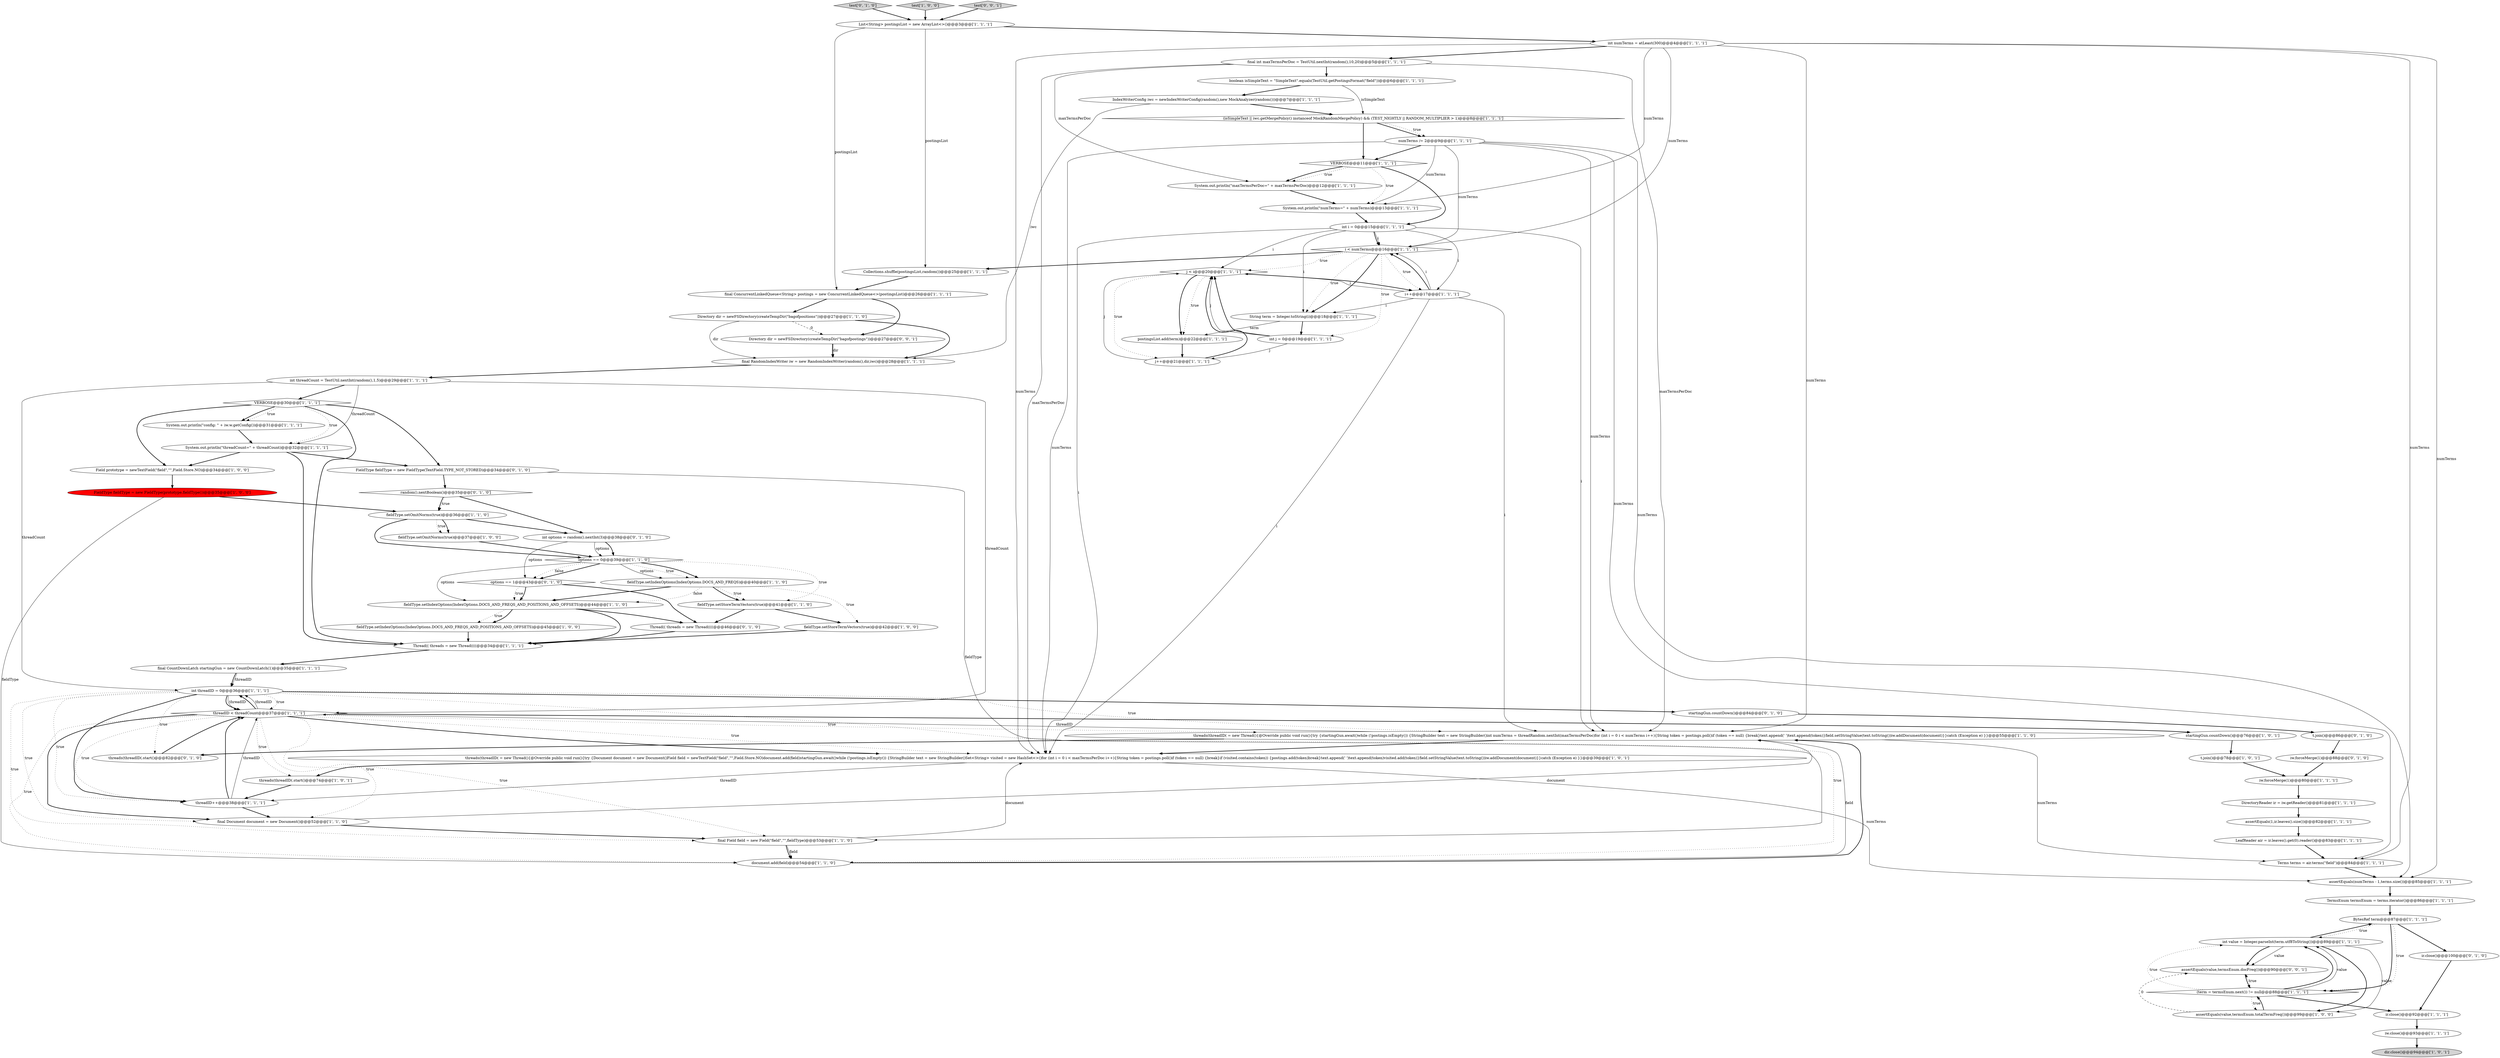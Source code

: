 digraph {
29 [style = filled, label = "Thread(( threads = new Thread((((@@@34@@@['1', '1', '1']", fillcolor = white, shape = ellipse image = "AAA0AAABBB1BBB"];
54 [style = filled, label = "Field prototype = newTextField(\"field\",\"\",Field.Store.NO)@@@34@@@['1', '0', '0']", fillcolor = white, shape = ellipse image = "AAA0AAABBB1BBB"];
11 [style = filled, label = "t.join()@@@78@@@['1', '0', '1']", fillcolor = white, shape = ellipse image = "AAA0AAABBB1BBB"];
15 [style = filled, label = "i < numTerms@@@16@@@['1', '1', '1']", fillcolor = white, shape = diamond image = "AAA0AAABBB1BBB"];
48 [style = filled, label = "System.out.println(\"maxTermsPerDoc=\" + maxTermsPerDoc)@@@12@@@['1', '1', '1']", fillcolor = white, shape = ellipse image = "AAA0AAABBB1BBB"];
4 [style = filled, label = "final RandomIndexWriter iw = new RandomIndexWriter(random(),dir,iwc)@@@28@@@['1', '1', '1']", fillcolor = white, shape = ellipse image = "AAA0AAABBB1BBB"];
56 [style = filled, label = "j < i@@@20@@@['1', '1', '1']", fillcolor = white, shape = diamond image = "AAA0AAABBB1BBB"];
46 [style = filled, label = "VERBOSE@@@30@@@['1', '1', '1']", fillcolor = white, shape = diamond image = "AAA0AAABBB1BBB"];
9 [style = filled, label = "int threadCount = TestUtil.nextInt(random(),1,5)@@@29@@@['1', '1', '1']", fillcolor = white, shape = ellipse image = "AAA0AAABBB1BBB"];
61 [style = filled, label = "j++@@@21@@@['1', '1', '1']", fillcolor = white, shape = ellipse image = "AAA0AAABBB1BBB"];
57 [style = filled, label = "i++@@@17@@@['1', '1', '1']", fillcolor = white, shape = ellipse image = "AAA0AAABBB1BBB"];
14 [style = filled, label = "final CountDownLatch startingGun = new CountDownLatch(1)@@@35@@@['1', '1', '1']", fillcolor = white, shape = ellipse image = "AAA0AAABBB1BBB"];
19 [style = filled, label = "final ConcurrentLinkedQueue<String> postings = new ConcurrentLinkedQueue<>(postingsList)@@@26@@@['1', '1', '1']", fillcolor = white, shape = ellipse image = "AAA0AAABBB1BBB"];
42 [style = filled, label = "threadID < threadCount@@@37@@@['1', '1', '1']", fillcolor = white, shape = diamond image = "AAA0AAABBB1BBB"];
64 [style = filled, label = "int options = random().nextInt(3)@@@38@@@['0', '1', '0']", fillcolor = white, shape = ellipse image = "AAA0AAABBB2BBB"];
36 [style = filled, label = "System.out.println(\"numTerms=\" + numTerms)@@@13@@@['1', '1', '1']", fillcolor = white, shape = ellipse image = "AAA0AAABBB1BBB"];
73 [style = filled, label = "threads(threadID(.start()@@@82@@@['0', '1', '0']", fillcolor = white, shape = ellipse image = "AAA0AAABBB2BBB"];
76 [style = filled, label = "Directory dir = newFSDirectory(createTempDir(\"bagofpostings\"))@@@27@@@['0', '0', '1']", fillcolor = white, shape = ellipse image = "AAA0AAABBB3BBB"];
1 [style = filled, label = "int value = Integer.parseInt(term.utf8ToString())@@@89@@@['1', '1', '1']", fillcolor = white, shape = ellipse image = "AAA0AAABBB1BBB"];
67 [style = filled, label = "t.join()@@@86@@@['0', '1', '0']", fillcolor = white, shape = ellipse image = "AAA0AAABBB2BBB"];
25 [style = filled, label = "threads(threadID( = new Thread(){@Override public void run(){try {startingGun.await()while (!postings.isEmpty()) {StringBuilder text = new StringBuilder()int numTerms = threadRandom.nextInt(maxTermsPerDoc)for (int i = 0 i < numTerms i++){String token = postings.poll()if (token == null) {break}text.append(' ')text.append(token)}field.setStringValue(text.toString())iw.addDocument(document)}}catch (Exception e) }}@@@55@@@['1', '1', '0']", fillcolor = white, shape = ellipse image = "AAA0AAABBB1BBB"];
77 [style = filled, label = "assertEquals(value,termsEnum.docFreq())@@@90@@@['0', '0', '1']", fillcolor = white, shape = ellipse image = "AAA0AAABBB3BBB"];
21 [style = filled, label = "BytesRef term@@@87@@@['1', '1', '1']", fillcolor = white, shape = ellipse image = "AAA0AAABBB1BBB"];
51 [style = filled, label = "startingGun.countDown()@@@76@@@['1', '0', '1']", fillcolor = white, shape = ellipse image = "AAA0AAABBB1BBB"];
66 [style = filled, label = "ir.close()@@@100@@@['0', '1', '0']", fillcolor = white, shape = ellipse image = "AAA0AAABBB2BBB"];
58 [style = filled, label = "fieldType.setIndexOptions(IndexOptions.DOCS_AND_FREQS_AND_POSITIONS_AND_OFFSETS)@@@44@@@['1', '1', '0']", fillcolor = white, shape = ellipse image = "AAA0AAABBB1BBB"];
5 [style = filled, label = "fieldType.setIndexOptions(IndexOptions.DOCS_AND_FREQS)@@@40@@@['1', '1', '0']", fillcolor = white, shape = ellipse image = "AAA0AAABBB1BBB"];
13 [style = filled, label = "int j = 0@@@19@@@['1', '1', '1']", fillcolor = white, shape = ellipse image = "AAA0AAABBB1BBB"];
28 [style = filled, label = "String term = Integer.toString(i)@@@18@@@['1', '1', '1']", fillcolor = white, shape = ellipse image = "AAA0AAABBB1BBB"];
35 [style = filled, label = "fieldType.setStoreTermVectors(true)@@@41@@@['1', '1', '0']", fillcolor = white, shape = ellipse image = "AAA0AAABBB1BBB"];
40 [style = filled, label = "VERBOSE@@@11@@@['1', '1', '1']", fillcolor = white, shape = diamond image = "AAA0AAABBB1BBB"];
50 [style = filled, label = "dir.close()@@@94@@@['1', '0', '1']", fillcolor = lightgray, shape = ellipse image = "AAA0AAABBB1BBB"];
37 [style = filled, label = "final int maxTermsPerDoc = TestUtil.nextInt(random(),10,20)@@@5@@@['1', '1', '1']", fillcolor = white, shape = ellipse image = "AAA0AAABBB1BBB"];
53 [style = filled, label = "System.out.println(\"threadCount=\" + threadCount)@@@32@@@['1', '1', '1']", fillcolor = white, shape = ellipse image = "AAA0AAABBB1BBB"];
69 [style = filled, label = "test['0', '1', '0']", fillcolor = lightgray, shape = diamond image = "AAA0AAABBB2BBB"];
72 [style = filled, label = "random().nextBoolean()@@@35@@@['0', '1', '0']", fillcolor = white, shape = diamond image = "AAA0AAABBB2BBB"];
18 [style = filled, label = "postingsList.add(term)@@@22@@@['1', '1', '1']", fillcolor = white, shape = ellipse image = "AAA0AAABBB1BBB"];
24 [style = filled, label = "FieldType fieldType = new FieldType(prototype.fieldType())@@@35@@@['1', '0', '0']", fillcolor = red, shape = ellipse image = "AAA1AAABBB1BBB"];
52 [style = filled, label = "ir.close()@@@92@@@['1', '1', '1']", fillcolor = white, shape = ellipse image = "AAA0AAABBB1BBB"];
74 [style = filled, label = "iw.forceMerge(1)@@@88@@@['0', '1', '0']", fillcolor = white, shape = ellipse image = "AAA0AAABBB2BBB"];
39 [style = filled, label = "final Document document = new Document()@@@52@@@['1', '1', '0']", fillcolor = white, shape = ellipse image = "AAA0AAABBB1BBB"];
59 [style = filled, label = "options == 0@@@39@@@['1', '1', '0']", fillcolor = white, shape = diamond image = "AAA0AAABBB1BBB"];
55 [style = filled, label = "Terms terms = air.terms(\"field\")@@@84@@@['1', '1', '1']", fillcolor = white, shape = ellipse image = "AAA0AAABBB1BBB"];
62 [style = filled, label = "Collections.shuffle(postingsList,random())@@@25@@@['1', '1', '1']", fillcolor = white, shape = ellipse image = "AAA0AAABBB1BBB"];
68 [style = filled, label = "FieldType fieldType = new FieldType(TextField.TYPE_NOT_STORED)@@@34@@@['0', '1', '0']", fillcolor = white, shape = ellipse image = "AAA0AAABBB2BBB"];
7 [style = filled, label = "IndexWriterConfig iwc = newIndexWriterConfig(random(),new MockAnalyzer(random()))@@@7@@@['1', '1', '1']", fillcolor = white, shape = ellipse image = "AAA0AAABBB1BBB"];
71 [style = filled, label = "Thread(( threads = new Thread((((@@@46@@@['0', '1', '0']", fillcolor = white, shape = ellipse image = "AAA0AAABBB2BBB"];
49 [style = filled, label = "assertEquals(numTerms - 1,terms.size())@@@85@@@['1', '1', '1']", fillcolor = white, shape = ellipse image = "AAA0AAABBB1BBB"];
47 [style = filled, label = "(isSimpleText || iwc.getMergePolicy() instanceof MockRandomMergePolicy) && (TEST_NIGHTLY || RANDOM_MULTIPLIER > 1)@@@8@@@['1', '1', '1']", fillcolor = white, shape = diamond image = "AAA0AAABBB1BBB"];
0 [style = filled, label = "iw.forceMerge(1)@@@80@@@['1', '1', '1']", fillcolor = white, shape = ellipse image = "AAA0AAABBB1BBB"];
38 [style = filled, label = "threadID++@@@38@@@['1', '1', '1']", fillcolor = white, shape = ellipse image = "AAA0AAABBB1BBB"];
31 [style = filled, label = "test['1', '0', '0']", fillcolor = lightgray, shape = diamond image = "AAA0AAABBB1BBB"];
65 [style = filled, label = "startingGun.countDown()@@@84@@@['0', '1', '0']", fillcolor = white, shape = ellipse image = "AAA0AAABBB2BBB"];
16 [style = filled, label = "final Field field = new Field(\"field\",\"\",fieldType)@@@53@@@['1', '1', '0']", fillcolor = white, shape = ellipse image = "AAA0AAABBB1BBB"];
8 [style = filled, label = "Directory dir = newFSDirectory(createTempDir(\"bagofpositions\"))@@@27@@@['1', '1', '0']", fillcolor = white, shape = ellipse image = "AAA0AAABBB1BBB"];
63 [style = filled, label = "TermsEnum termsEnum = terms.iterator()@@@86@@@['1', '1', '1']", fillcolor = white, shape = ellipse image = "AAA0AAABBB1BBB"];
70 [style = filled, label = "options == 1@@@43@@@['0', '1', '0']", fillcolor = white, shape = diamond image = "AAA0AAABBB2BBB"];
3 [style = filled, label = "(term = termsEnum.next()) != null@@@88@@@['1', '1', '1']", fillcolor = white, shape = diamond image = "AAA0AAABBB1BBB"];
6 [style = filled, label = "numTerms /= 2@@@9@@@['1', '1', '1']", fillcolor = white, shape = ellipse image = "AAA0AAABBB1BBB"];
23 [style = filled, label = "fieldType.setIndexOptions(IndexOptions.DOCS_AND_FREQS_AND_POSITIONS_AND_OFFSETS)@@@45@@@['1', '0', '0']", fillcolor = white, shape = ellipse image = "AAA0AAABBB1BBB"];
27 [style = filled, label = "List<String> postingsList = new ArrayList<>()@@@3@@@['1', '1', '1']", fillcolor = white, shape = ellipse image = "AAA0AAABBB1BBB"];
10 [style = filled, label = "threads(threadID( = new Thread(){@Override public void run(){try {Document document = new Document()Field field = newTextField(\"field\",\"\",Field.Store.NO)document.add(field)startingGun.await()while (!postings.isEmpty()) {StringBuilder text = new StringBuilder()Set<String> visited = new HashSet<>()for (int i = 0 i < maxTermsPerDoc i++){String token = postings.poll()if (token == null) {break}if (visited.contains(token)) {postings.add(token)break}text.append(' ')text.append(token)visited.add(token)}field.setStringValue(text.toString())iw.addDocument(document)}}catch (Exception e) }}@@@39@@@['1', '0', '1']", fillcolor = white, shape = ellipse image = "AAA0AAABBB1BBB"];
41 [style = filled, label = "System.out.println(\"config: \" + iw.w.getConfig())@@@31@@@['1', '1', '1']", fillcolor = white, shape = ellipse image = "AAA0AAABBB1BBB"];
32 [style = filled, label = "assertEquals(1,ir.leaves().size())@@@82@@@['1', '1', '1']", fillcolor = white, shape = ellipse image = "AAA0AAABBB1BBB"];
33 [style = filled, label = "fieldType.setStoreTermVectors(true)@@@42@@@['1', '0', '0']", fillcolor = white, shape = ellipse image = "AAA0AAABBB1BBB"];
34 [style = filled, label = "DirectoryReader ir = iw.getReader()@@@81@@@['1', '1', '1']", fillcolor = white, shape = ellipse image = "AAA0AAABBB1BBB"];
43 [style = filled, label = "int i = 0@@@15@@@['1', '1', '1']", fillcolor = white, shape = ellipse image = "AAA0AAABBB1BBB"];
60 [style = filled, label = "int threadID = 0@@@36@@@['1', '1', '1']", fillcolor = white, shape = ellipse image = "AAA0AAABBB1BBB"];
22 [style = filled, label = "fieldType.setOmitNorms(true)@@@37@@@['1', '0', '0']", fillcolor = white, shape = ellipse image = "AAA0AAABBB1BBB"];
17 [style = filled, label = "assertEquals(value,termsEnum.totalTermFreq())@@@99@@@['1', '0', '0']", fillcolor = white, shape = ellipse image = "AAA0AAABBB1BBB"];
2 [style = filled, label = "document.add(field)@@@54@@@['1', '1', '0']", fillcolor = white, shape = ellipse image = "AAA0AAABBB1BBB"];
30 [style = filled, label = "int numTerms = atLeast(300)@@@4@@@['1', '1', '1']", fillcolor = white, shape = ellipse image = "AAA0AAABBB1BBB"];
12 [style = filled, label = "boolean isSimpleText = \"SimpleText\".equals(TestUtil.getPostingsFormat(\"field\"))@@@6@@@['1', '1', '1']", fillcolor = white, shape = ellipse image = "AAA0AAABBB1BBB"];
45 [style = filled, label = "threads(threadID(.start()@@@74@@@['1', '0', '1']", fillcolor = white, shape = ellipse image = "AAA0AAABBB1BBB"];
44 [style = filled, label = "LeafReader air = ir.leaves().get(0).reader()@@@83@@@['1', '1', '1']", fillcolor = white, shape = ellipse image = "AAA0AAABBB1BBB"];
75 [style = filled, label = "test['0', '0', '1']", fillcolor = lightgray, shape = diamond image = "AAA0AAABBB3BBB"];
20 [style = filled, label = "fieldType.setOmitNorms(true)@@@36@@@['1', '1', '0']", fillcolor = white, shape = ellipse image = "AAA0AAABBB1BBB"];
26 [style = filled, label = "iw.close()@@@93@@@['1', '1', '1']", fillcolor = white, shape = ellipse image = "AAA0AAABBB1BBB"];
65->67 [style = bold, label=""];
25->73 [style = bold, label=""];
37->48 [style = solid, label="maxTermsPerDoc"];
25->42 [style = solid, label="threadID"];
46->53 [style = dotted, label="true"];
5->58 [style = dotted, label="false"];
61->56 [style = bold, label=""];
6->15 [style = solid, label="numTerms"];
43->28 [style = solid, label="i"];
66->52 [style = bold, label=""];
55->49 [style = bold, label=""];
13->61 [style = solid, label="j"];
61->56 [style = solid, label="j"];
28->18 [style = solid, label="term"];
9->60 [style = solid, label="threadCount"];
42->60 [style = bold, label=""];
60->38 [style = dotted, label="true"];
53->54 [style = bold, label=""];
40->36 [style = dotted, label="true"];
38->42 [style = bold, label=""];
38->39 [style = bold, label=""];
57->25 [style = solid, label="i"];
12->7 [style = bold, label=""];
14->60 [style = solid, label="threadID"];
37->10 [style = solid, label="maxTermsPerDoc"];
23->29 [style = bold, label=""];
7->4 [style = solid, label="iwc"];
22->59 [style = bold, label=""];
12->47 [style = solid, label="isSimpleText"];
18->61 [style = bold, label=""];
76->4 [style = bold, label=""];
70->71 [style = bold, label=""];
46->54 [style = bold, label=""];
6->49 [style = solid, label="numTerms"];
39->25 [style = solid, label="document"];
1->21 [style = bold, label=""];
56->61 [style = dotted, label="true"];
45->38 [style = bold, label=""];
29->14 [style = bold, label=""];
30->36 [style = solid, label="numTerms"];
42->38 [style = dotted, label="true"];
60->65 [style = bold, label=""];
25->10 [style = bold, label=""];
34->32 [style = bold, label=""];
38->42 [style = solid, label="threadID"];
49->63 [style = bold, label=""];
8->4 [style = bold, label=""];
60->42 [style = dotted, label="true"];
15->57 [style = dotted, label="true"];
2->25 [style = bold, label=""];
51->11 [style = bold, label=""];
71->29 [style = bold, label=""];
59->58 [style = solid, label="options"];
21->3 [style = bold, label=""];
53->29 [style = bold, label=""];
57->10 [style = solid, label="i"];
58->23 [style = dotted, label="true"];
47->6 [style = bold, label=""];
1->77 [style = solid, label="value"];
30->15 [style = solid, label="numTerms"];
9->53 [style = solid, label="threadCount"];
68->72 [style = bold, label=""];
25->55 [style = solid, label="numTerms"];
70->58 [style = dotted, label="true"];
27->30 [style = bold, label=""];
40->48 [style = dotted, label="true"];
27->19 [style = solid, label="postingsList"];
14->60 [style = bold, label=""];
68->16 [style = solid, label="fieldType"];
5->33 [style = dotted, label="true"];
59->5 [style = dotted, label="true"];
56->57 [style = bold, label=""];
72->20 [style = bold, label=""];
1->17 [style = solid, label="value"];
8->76 [style = dashed, label="0"];
46->41 [style = bold, label=""];
6->25 [style = solid, label="numTerms"];
1->17 [style = bold, label=""];
60->42 [style = solid, label="threadID"];
76->4 [style = solid, label="dir"];
33->29 [style = bold, label=""];
24->20 [style = bold, label=""];
41->53 [style = bold, label=""];
27->62 [style = solid, label="postingsList"];
57->28 [style = solid, label="i"];
0->34 [style = bold, label=""];
8->4 [style = solid, label="dir"];
15->13 [style = dotted, label="true"];
60->39 [style = dotted, label="true"];
60->25 [style = dotted, label="true"];
44->55 [style = bold, label=""];
35->71 [style = bold, label=""];
31->27 [style = bold, label=""];
37->25 [style = solid, label="maxTermsPerDoc"];
3->77 [style = dotted, label="true"];
10->45 [style = bold, label=""];
53->68 [style = bold, label=""];
46->68 [style = bold, label=""];
42->16 [style = dotted, label="true"];
3->17 [style = dotted, label="true"];
43->25 [style = solid, label="i"];
20->22 [style = dotted, label="true"];
56->18 [style = bold, label=""];
42->45 [style = dotted, label="true"];
3->1 [style = dotted, label="true"];
72->64 [style = bold, label=""];
43->15 [style = solid, label="i"];
21->66 [style = bold, label=""];
13->56 [style = solid, label="j"];
52->26 [style = bold, label=""];
36->43 [style = bold, label=""];
19->76 [style = bold, label=""];
4->9 [style = bold, label=""];
42->39 [style = dotted, label="true"];
60->16 [style = dotted, label="true"];
39->16 [style = bold, label=""];
16->10 [style = solid, label="document"];
3->1 [style = bold, label=""];
6->10 [style = solid, label="numTerms"];
47->40 [style = bold, label=""];
42->39 [style = bold, label=""];
17->77 [style = dashed, label="0"];
9->46 [style = bold, label=""];
62->19 [style = bold, label=""];
64->59 [style = bold, label=""];
10->38 [style = solid, label="threadID"];
59->5 [style = bold, label=""];
30->55 [style = solid, label="numTerms"];
60->38 [style = bold, label=""];
6->55 [style = solid, label="numTerms"];
42->51 [style = bold, label=""];
46->29 [style = bold, label=""];
37->12 [style = bold, label=""];
64->70 [style = solid, label="options"];
42->2 [style = dotted, label="true"];
15->28 [style = dotted, label="true"];
59->5 [style = solid, label="options"];
54->24 [style = bold, label=""];
5->35 [style = dotted, label="true"];
10->49 [style = solid, label="numTerms"];
15->28 [style = bold, label=""];
58->23 [style = bold, label=""];
6->36 [style = solid, label="numTerms"];
1->77 [style = bold, label=""];
57->15 [style = bold, label=""];
20->64 [style = bold, label=""];
69->27 [style = bold, label=""];
59->70 [style = bold, label=""];
21->3 [style = dotted, label="true"];
32->44 [style = bold, label=""];
17->3 [style = bold, label=""];
57->15 [style = solid, label="i"];
30->25 [style = solid, label="numTerms"];
57->56 [style = solid, label="i"];
5->58 [style = bold, label=""];
40->43 [style = bold, label=""];
63->21 [style = bold, label=""];
60->42 [style = bold, label=""];
5->35 [style = bold, label=""];
58->71 [style = bold, label=""];
77->3 [style = bold, label=""];
60->2 [style = dotted, label="true"];
64->59 [style = solid, label="options"];
43->57 [style = solid, label="i"];
48->36 [style = bold, label=""];
40->48 [style = bold, label=""];
3->52 [style = bold, label=""];
21->1 [style = dotted, label="true"];
7->47 [style = bold, label=""];
74->0 [style = bold, label=""];
3->1 [style = solid, label="value"];
9->42 [style = solid, label="threadCount"];
67->74 [style = bold, label=""];
35->33 [style = bold, label=""];
30->10 [style = solid, label="numTerms"];
59->35 [style = dotted, label="true"];
28->13 [style = bold, label=""];
15->62 [style = bold, label=""];
30->37 [style = bold, label=""];
16->2 [style = bold, label=""];
46->41 [style = dotted, label="true"];
42->60 [style = solid, label="threadID"];
19->8 [style = bold, label=""];
24->2 [style = solid, label="fieldType"];
16->2 [style = solid, label="field"];
20->22 [style = bold, label=""];
73->42 [style = bold, label=""];
42->10 [style = dotted, label="true"];
11->0 [style = bold, label=""];
13->56 [style = bold, label=""];
70->58 [style = bold, label=""];
30->49 [style = solid, label="numTerms"];
58->29 [style = bold, label=""];
43->15 [style = bold, label=""];
26->50 [style = bold, label=""];
59->70 [style = dotted, label="false"];
6->40 [style = bold, label=""];
20->59 [style = bold, label=""];
42->10 [style = bold, label=""];
2->25 [style = solid, label="field"];
47->6 [style = dotted, label="true"];
60->73 [style = dotted, label="true"];
42->25 [style = dotted, label="true"];
75->27 [style = bold, label=""];
43->56 [style = solid, label="i"];
72->20 [style = dotted, label="true"];
43->10 [style = solid, label="i"];
15->56 [style = dotted, label="true"];
56->18 [style = dotted, label="true"];
}
